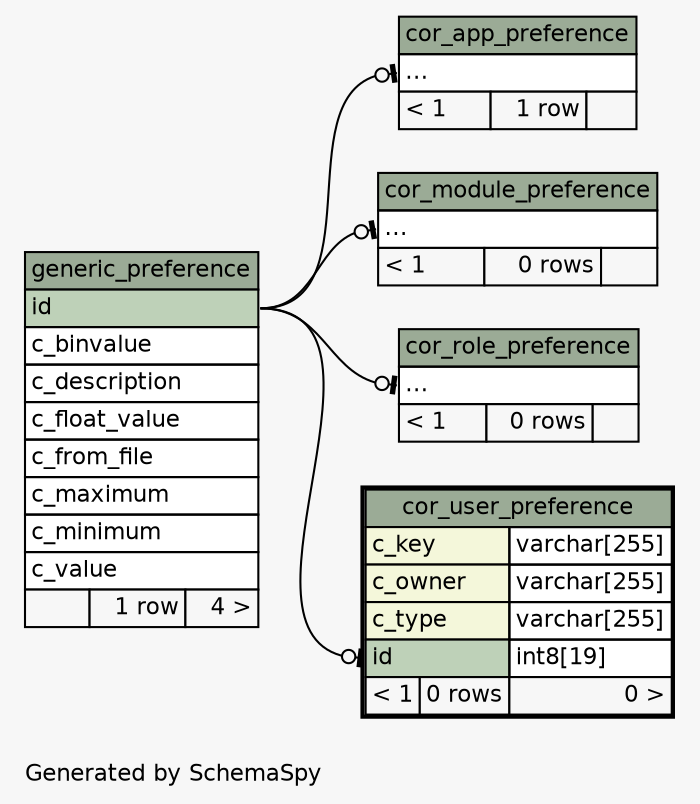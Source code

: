 // dot 2.36.0 on Linux 4.4.0-101-generic
// SchemaSpy rev Unknown
digraph "twoDegreesRelationshipsDiagram" {
  graph [
    rankdir="RL"
    bgcolor="#f7f7f7"
    label="\nGenerated by SchemaSpy"
    labeljust="l"
    nodesep="0.18"
    ranksep="0.46"
    fontname="Helvetica"
    fontsize="11"
  ];
  node [
    fontname="Helvetica"
    fontsize="11"
    shape="plaintext"
  ];
  edge [
    arrowsize="0.8"
  ];
  "cor_app_preference":"elipses":w -> "generic_preference":"id":e [arrowhead=none dir=back arrowtail=teeodot];
  "cor_module_preference":"elipses":w -> "generic_preference":"id":e [arrowhead=none dir=back arrowtail=teeodot];
  "cor_role_preference":"elipses":w -> "generic_preference":"id":e [arrowhead=none dir=back arrowtail=teeodot];
  "cor_user_preference":"id":w -> "generic_preference":"id":e [arrowhead=none dir=back arrowtail=teeodot];
  "cor_app_preference" [
    label=<
    <TABLE BORDER="0" CELLBORDER="1" CELLSPACING="0" BGCOLOR="#ffffff">
      <TR><TD COLSPAN="3" BGCOLOR="#9bab96" ALIGN="CENTER">cor_app_preference</TD></TR>
      <TR><TD PORT="elipses" COLSPAN="3" ALIGN="LEFT">...</TD></TR>
      <TR><TD ALIGN="LEFT" BGCOLOR="#f7f7f7">&lt; 1</TD><TD ALIGN="RIGHT" BGCOLOR="#f7f7f7">1 row</TD><TD ALIGN="RIGHT" BGCOLOR="#f7f7f7">  </TD></TR>
    </TABLE>>
    URL="cor_app_preference.html"
    tooltip="cor_app_preference"
  ];
  "cor_module_preference" [
    label=<
    <TABLE BORDER="0" CELLBORDER="1" CELLSPACING="0" BGCOLOR="#ffffff">
      <TR><TD COLSPAN="3" BGCOLOR="#9bab96" ALIGN="CENTER">cor_module_preference</TD></TR>
      <TR><TD PORT="elipses" COLSPAN="3" ALIGN="LEFT">...</TD></TR>
      <TR><TD ALIGN="LEFT" BGCOLOR="#f7f7f7">&lt; 1</TD><TD ALIGN="RIGHT" BGCOLOR="#f7f7f7">0 rows</TD><TD ALIGN="RIGHT" BGCOLOR="#f7f7f7">  </TD></TR>
    </TABLE>>
    URL="cor_module_preference.html"
    tooltip="cor_module_preference"
  ];
  "cor_role_preference" [
    label=<
    <TABLE BORDER="0" CELLBORDER="1" CELLSPACING="0" BGCOLOR="#ffffff">
      <TR><TD COLSPAN="3" BGCOLOR="#9bab96" ALIGN="CENTER">cor_role_preference</TD></TR>
      <TR><TD PORT="elipses" COLSPAN="3" ALIGN="LEFT">...</TD></TR>
      <TR><TD ALIGN="LEFT" BGCOLOR="#f7f7f7">&lt; 1</TD><TD ALIGN="RIGHT" BGCOLOR="#f7f7f7">0 rows</TD><TD ALIGN="RIGHT" BGCOLOR="#f7f7f7">  </TD></TR>
    </TABLE>>
    URL="cor_role_preference.html"
    tooltip="cor_role_preference"
  ];
  "cor_user_preference" [
    label=<
    <TABLE BORDER="2" CELLBORDER="1" CELLSPACING="0" BGCOLOR="#ffffff">
      <TR><TD COLSPAN="3" BGCOLOR="#9bab96" ALIGN="CENTER">cor_user_preference</TD></TR>
      <TR><TD PORT="c_key" COLSPAN="2" BGCOLOR="#f4f7da" ALIGN="LEFT">c_key</TD><TD PORT="c_key.type" ALIGN="LEFT">varchar[255]</TD></TR>
      <TR><TD PORT="c_owner" COLSPAN="2" BGCOLOR="#f4f7da" ALIGN="LEFT">c_owner</TD><TD PORT="c_owner.type" ALIGN="LEFT">varchar[255]</TD></TR>
      <TR><TD PORT="c_type" COLSPAN="2" BGCOLOR="#f4f7da" ALIGN="LEFT">c_type</TD><TD PORT="c_type.type" ALIGN="LEFT">varchar[255]</TD></TR>
      <TR><TD PORT="id" COLSPAN="2" BGCOLOR="#bed1b8" ALIGN="LEFT">id</TD><TD PORT="id.type" ALIGN="LEFT">int8[19]</TD></TR>
      <TR><TD ALIGN="LEFT" BGCOLOR="#f7f7f7">&lt; 1</TD><TD ALIGN="RIGHT" BGCOLOR="#f7f7f7">0 rows</TD><TD ALIGN="RIGHT" BGCOLOR="#f7f7f7">0 &gt;</TD></TR>
    </TABLE>>
    URL="cor_user_preference.html"
    tooltip="cor_user_preference"
  ];
  "generic_preference" [
    label=<
    <TABLE BORDER="0" CELLBORDER="1" CELLSPACING="0" BGCOLOR="#ffffff">
      <TR><TD COLSPAN="3" BGCOLOR="#9bab96" ALIGN="CENTER">generic_preference</TD></TR>
      <TR><TD PORT="id" COLSPAN="3" BGCOLOR="#bed1b8" ALIGN="LEFT">id</TD></TR>
      <TR><TD PORT="c_binvalue" COLSPAN="3" ALIGN="LEFT">c_binvalue</TD></TR>
      <TR><TD PORT="c_description" COLSPAN="3" ALIGN="LEFT">c_description</TD></TR>
      <TR><TD PORT="c_float_value" COLSPAN="3" ALIGN="LEFT">c_float_value</TD></TR>
      <TR><TD PORT="c_from_file" COLSPAN="3" ALIGN="LEFT">c_from_file</TD></TR>
      <TR><TD PORT="c_maximum" COLSPAN="3" ALIGN="LEFT">c_maximum</TD></TR>
      <TR><TD PORT="c_minimum" COLSPAN="3" ALIGN="LEFT">c_minimum</TD></TR>
      <TR><TD PORT="c_value" COLSPAN="3" ALIGN="LEFT">c_value</TD></TR>
      <TR><TD ALIGN="LEFT" BGCOLOR="#f7f7f7">  </TD><TD ALIGN="RIGHT" BGCOLOR="#f7f7f7">1 row</TD><TD ALIGN="RIGHT" BGCOLOR="#f7f7f7">4 &gt;</TD></TR>
    </TABLE>>
    URL="generic_preference.html"
    tooltip="generic_preference"
  ];
}
